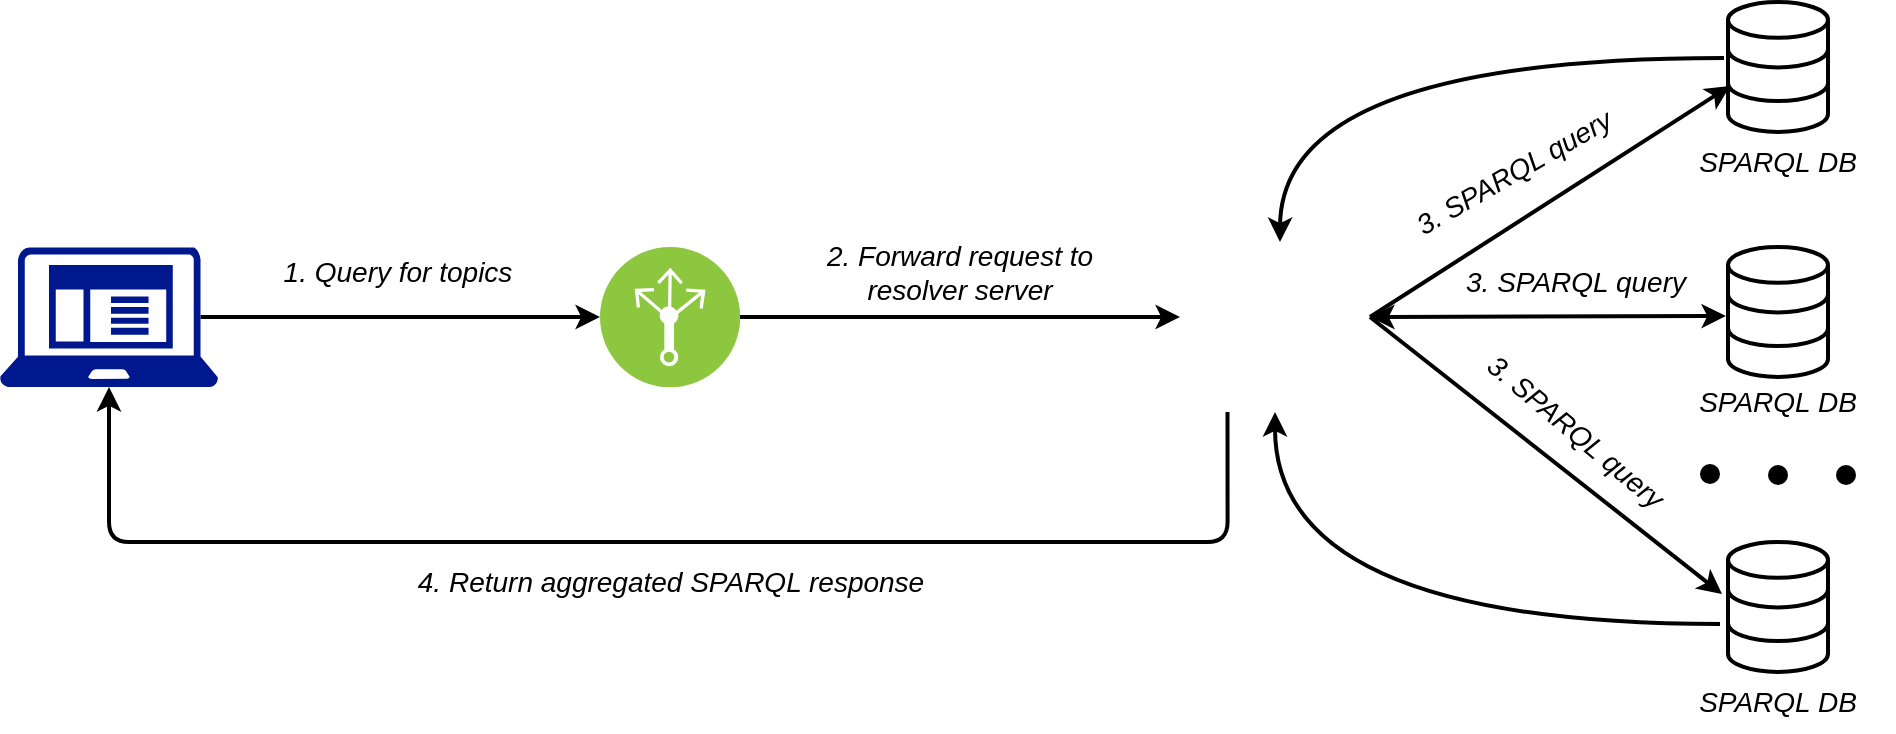 <mxfile version="12.2.9" type="google" pages="1"><diagram id="Mt8xRRZPVmtxmLczMOOg" name="Page-1"><mxGraphModel dx="1411" dy="863" grid="1" gridSize="10" guides="1" tooltips="1" connect="1" arrows="1" fold="1" page="1" pageScale="1" pageWidth="2336" pageHeight="1654" math="0" shadow="0"><root><mxCell id="0"/><mxCell id="1" parent="0"/><mxCell id="TiZtGjsjQNwSpjDNUJdd-1" value="" style="aspect=fixed;pointerEvents=1;shadow=0;dashed=0;html=1;strokeColor=none;labelPosition=center;verticalLabelPosition=bottom;verticalAlign=top;align=center;fillColor=#00188D;shape=mxgraph.mscae.enterprise.client_application" parent="1" vertex="1"><mxGeometry x="140" y="292.5" width="109" height="70" as="geometry"/></mxCell><mxCell id="TiZtGjsjQNwSpjDNUJdd-2" value="" style="aspect=fixed;perimeter=ellipsePerimeter;html=1;align=center;shadow=0;dashed=0;fontColor=#4277BB;labelBackgroundColor=#ffffff;fontSize=12;spacingTop=3;image;image=img/lib/ibm/infrastructure/load_balancing_routing.svg;strokeColor=#000000;fillColor=#000000;" parent="1" vertex="1"><mxGeometry x="440" y="292.5" width="70" height="70" as="geometry"/></mxCell><mxCell id="TiZtGjsjQNwSpjDNUJdd-3" value="" style="shape=image;html=1;verticalAlign=top;verticalLabelPosition=bottom;labelBackgroundColor=#ffffff;imageAspect=0;aspect=fixed;image=https://cdn2.iconfinder.com/data/icons/business-process-1/512/api-128.png;strokeColor=#00188D;fillColor=#00188D;" parent="1" vertex="1"><mxGeometry x="730" y="280" width="95" height="95" as="geometry"/></mxCell><mxCell id="TiZtGjsjQNwSpjDNUJdd-4" value="" style="html=1;verticalLabelPosition=bottom;align=center;labelBackgroundColor=#ffffff;verticalAlign=top;strokeWidth=2;strokeColor=#000000;shadow=0;dashed=0;shape=mxgraph.ios7.icons.data;fillColor=none;" parent="1" vertex="1"><mxGeometry x="1004" y="170" width="50" height="65" as="geometry"/></mxCell><mxCell id="TiZtGjsjQNwSpjDNUJdd-5" value="" style="html=1;verticalLabelPosition=bottom;align=center;labelBackgroundColor=#ffffff;verticalAlign=top;strokeWidth=2;strokeColor=#000000;shadow=0;dashed=0;shape=mxgraph.ios7.icons.data;fillColor=none;" parent="1" vertex="1"><mxGeometry x="1004" y="292.5" width="50" height="65" as="geometry"/></mxCell><mxCell id="TiZtGjsjQNwSpjDNUJdd-6" value="" style="html=1;verticalLabelPosition=bottom;align=center;labelBackgroundColor=#ffffff;verticalAlign=top;strokeWidth=2;strokeColor=#000000;shadow=0;dashed=0;shape=mxgraph.ios7.icons.data;fillColor=none;" parent="1" vertex="1"><mxGeometry x="1004" y="440" width="50" height="65" as="geometry"/></mxCell><mxCell id="TiZtGjsjQNwSpjDNUJdd-8" value="" style="shape=ellipse;fillColor=#000000;strokeColor=none;html=1" parent="1" vertex="1"><mxGeometry x="990" y="401" width="10" height="10" as="geometry"/></mxCell><mxCell id="TiZtGjsjQNwSpjDNUJdd-9" value="" style="shape=ellipse;fillColor=#000000;strokeColor=none;html=1" parent="1" vertex="1"><mxGeometry x="1024" y="401.5" width="10" height="10" as="geometry"/></mxCell><mxCell id="TiZtGjsjQNwSpjDNUJdd-10" value="" style="shape=ellipse;fillColor=#000000;strokeColor=none;html=1" parent="1" vertex="1"><mxGeometry x="1058" y="401.5" width="10" height="10" as="geometry"/></mxCell><mxCell id="TiZtGjsjQNwSpjDNUJdd-13" value="" style="endArrow=classic;html=1;fillColor=#000000;exitX=0.92;exitY=0.5;exitDx=0;exitDy=0;exitPerimeter=0;entryX=0;entryY=0.5;entryDx=0;entryDy=0;strokeWidth=2;" parent="1" source="TiZtGjsjQNwSpjDNUJdd-1" target="TiZtGjsjQNwSpjDNUJdd-2" edge="1"><mxGeometry width="50" height="50" relative="1" as="geometry"><mxPoint x="450" y="325" as="sourcePoint"/><mxPoint x="500" y="275" as="targetPoint"/></mxGeometry></mxCell><mxCell id="TiZtGjsjQNwSpjDNUJdd-14" value="" style="endArrow=classic;html=1;fillColor=#000000;exitX=1;exitY=0.5;exitDx=0;exitDy=0;strokeWidth=2;" parent="1" source="TiZtGjsjQNwSpjDNUJdd-2" target="TiZtGjsjQNwSpjDNUJdd-3" edge="1"><mxGeometry width="50" height="50" relative="1" as="geometry"><mxPoint x="539.78" y="327.5" as="sourcePoint"/><mxPoint x="720" y="326" as="targetPoint"/></mxGeometry></mxCell><mxCell id="TiZtGjsjQNwSpjDNUJdd-18" value="" style="endArrow=classic;html=1;strokeWidth=2;fillColor=#000000;entryX=0.02;entryY=0.646;entryDx=0;entryDy=0;entryPerimeter=0;exitX=1;exitY=0.5;exitDx=0;exitDy=0;" parent="1" source="TiZtGjsjQNwSpjDNUJdd-3" target="TiZtGjsjQNwSpjDNUJdd-4" edge="1"><mxGeometry width="50" height="50" relative="1" as="geometry"><mxPoint x="140" y="580" as="sourcePoint"/><mxPoint x="190" y="530" as="targetPoint"/></mxGeometry></mxCell><mxCell id="TiZtGjsjQNwSpjDNUJdd-19" value="" style="endArrow=classic;html=1;strokeWidth=2;fillColor=#000000;entryX=-0.02;entryY=0.531;entryDx=0;entryDy=0;entryPerimeter=0;exitX=1;exitY=0.5;exitDx=0;exitDy=0;startArrow=classic;startFill=1;" parent="1" source="TiZtGjsjQNwSpjDNUJdd-3" target="TiZtGjsjQNwSpjDNUJdd-5" edge="1"><mxGeometry width="50" height="50" relative="1" as="geometry"><mxPoint x="787.5" y="290" as="sourcePoint"/><mxPoint x="1012" y="208.015" as="targetPoint"/></mxGeometry></mxCell><mxCell id="TiZtGjsjQNwSpjDNUJdd-20" value="" style="endArrow=classic;html=1;strokeWidth=2;fillColor=#000000;entryX=-0.06;entryY=0.4;entryDx=0;entryDy=0;entryPerimeter=0;exitX=1;exitY=0.5;exitDx=0;exitDy=0;" parent="1" source="TiZtGjsjQNwSpjDNUJdd-3" target="TiZtGjsjQNwSpjDNUJdd-6" edge="1"><mxGeometry width="50" height="50" relative="1" as="geometry"><mxPoint x="830" y="330" as="sourcePoint"/><mxPoint x="1012" y="208.015" as="targetPoint"/></mxGeometry></mxCell><mxCell id="TiZtGjsjQNwSpjDNUJdd-21" value="" style="endArrow=classic;html=1;strokeWidth=2;fillColor=#000000;exitX=-0.08;exitY=0.631;exitDx=0;exitDy=0;exitPerimeter=0;edgeStyle=orthogonalEdgeStyle;curved=1;" parent="1" source="TiZtGjsjQNwSpjDNUJdd-6" target="TiZtGjsjQNwSpjDNUJdd-3" edge="1"><mxGeometry width="50" height="50" relative="1" as="geometry"><mxPoint x="140" y="580" as="sourcePoint"/><mxPoint x="190" y="530" as="targetPoint"/></mxGeometry></mxCell><mxCell id="TiZtGjsjQNwSpjDNUJdd-22" value="" style="endArrow=classic;html=1;strokeWidth=2;fillColor=#000000;edgeStyle=orthogonalEdgeStyle;curved=1;exitX=-0.04;exitY=0.431;exitDx=0;exitDy=0;exitPerimeter=0;" parent="1" source="TiZtGjsjQNwSpjDNUJdd-4" edge="1"><mxGeometry width="50" height="50" relative="1" as="geometry"><mxPoint x="1010" y="190" as="sourcePoint"/><mxPoint x="780" y="290" as="targetPoint"/></mxGeometry></mxCell><mxCell id="TiZtGjsjQNwSpjDNUJdd-24" value="" style="endArrow=classic;html=1;strokeWidth=2;fillColor=#000000;exitX=0.25;exitY=1;exitDx=0;exitDy=0;entryX=0.5;entryY=1;entryDx=0;entryDy=0;entryPerimeter=0;edgeStyle=orthogonalEdgeStyle;" parent="1" source="TiZtGjsjQNwSpjDNUJdd-3" target="TiZtGjsjQNwSpjDNUJdd-1" edge="1"><mxGeometry width="50" height="50" relative="1" as="geometry"><mxPoint x="140" y="580" as="sourcePoint"/><mxPoint x="190" y="530" as="targetPoint"/><Array as="points"><mxPoint x="754" y="440"/><mxPoint x="195" y="440"/></Array></mxGeometry></mxCell><mxCell id="TiZtGjsjQNwSpjDNUJdd-25" value="&lt;font style=&quot;font-size: 14px&quot;&gt;&lt;i&gt;1. Query for topics&lt;/i&gt;&lt;/font&gt;" style="text;html=1;strokeColor=none;fillColor=none;align=center;verticalAlign=middle;whiteSpace=wrap;rounded=0;" parent="1" vertex="1"><mxGeometry x="249" y="290" width="180" height="30" as="geometry"/></mxCell><mxCell id="TiZtGjsjQNwSpjDNUJdd-26" value="&lt;span style=&quot;font-size: 14px&quot;&gt;&lt;i&gt;2. Forward request to resolver server&lt;/i&gt;&lt;/span&gt;" style="text;html=1;strokeColor=none;fillColor=none;align=center;verticalAlign=middle;whiteSpace=wrap;rounded=0;" parent="1" vertex="1"><mxGeometry x="530" y="290" width="180" height="30" as="geometry"/></mxCell><mxCell id="TiZtGjsjQNwSpjDNUJdd-27" value="&lt;font style=&quot;font-size: 14px&quot;&gt;&lt;i&gt;3. SPARQL query&lt;/i&gt;&lt;/font&gt;" style="text;html=1;strokeColor=none;fillColor=none;align=center;verticalAlign=middle;whiteSpace=wrap;rounded=0;rotation=-30;" parent="1" vertex="1"><mxGeometry x="839" y="245" width="116" height="20" as="geometry"/></mxCell><mxCell id="TiZtGjsjQNwSpjDNUJdd-28" value="&lt;font style=&quot;font-size: 14px&quot;&gt;&lt;i&gt;3. SPARQL query&lt;/i&gt;&lt;/font&gt;" style="text;html=1;strokeColor=none;fillColor=none;align=center;verticalAlign=middle;whiteSpace=wrap;rounded=0;rotation=0;" parent="1" vertex="1"><mxGeometry x="870" y="300" width="116" height="20" as="geometry"/></mxCell><mxCell id="TiZtGjsjQNwSpjDNUJdd-29" value="&lt;font style=&quot;font-size: 14px&quot;&gt;&lt;i&gt;3. SPARQL query&lt;/i&gt;&lt;/font&gt;" style="text;html=1;strokeColor=none;fillColor=none;align=center;verticalAlign=middle;whiteSpace=wrap;rounded=0;rotation=40;" parent="1" vertex="1"><mxGeometry x="870" y="375" width="116" height="20" as="geometry"/></mxCell><mxCell id="TiZtGjsjQNwSpjDNUJdd-30" value="&lt;font style=&quot;font-size: 14px&quot;&gt;&lt;i&gt;4. Return aggregated SPARQL response&lt;/i&gt;&lt;/font&gt;" style="text;html=1;strokeColor=none;fillColor=none;align=center;verticalAlign=middle;whiteSpace=wrap;rounded=0;" parent="1" vertex="1"><mxGeometry x="324.5" y="440" width="301" height="40" as="geometry"/></mxCell><mxCell id="DxDvWBEOd0W0JmL0C_nP-1" value="&lt;font style=&quot;font-size: 14px&quot;&gt;&lt;i&gt;SPARQL DB&lt;/i&gt;&lt;/font&gt;" style="text;html=1;strokeColor=none;fillColor=none;align=center;verticalAlign=middle;whiteSpace=wrap;rounded=0;" vertex="1" parent="1"><mxGeometry x="971" y="235" width="116" height="30" as="geometry"/></mxCell><mxCell id="DxDvWBEOd0W0JmL0C_nP-2" value="&lt;font style=&quot;font-size: 14px&quot;&gt;&lt;i&gt;SPARQL DB&lt;/i&gt;&lt;/font&gt;" style="text;html=1;strokeColor=none;fillColor=none;align=center;verticalAlign=middle;whiteSpace=wrap;rounded=0;" vertex="1" parent="1"><mxGeometry x="971" y="355" width="116" height="30" as="geometry"/></mxCell><mxCell id="DxDvWBEOd0W0JmL0C_nP-3" value="&lt;font style=&quot;font-size: 14px&quot;&gt;&lt;i&gt;SPARQL DB&lt;/i&gt;&lt;/font&gt;" style="text;html=1;strokeColor=none;fillColor=none;align=center;verticalAlign=middle;whiteSpace=wrap;rounded=0;" vertex="1" parent="1"><mxGeometry x="971" y="505" width="116" height="30" as="geometry"/></mxCell></root></mxGraphModel></diagram></mxfile>